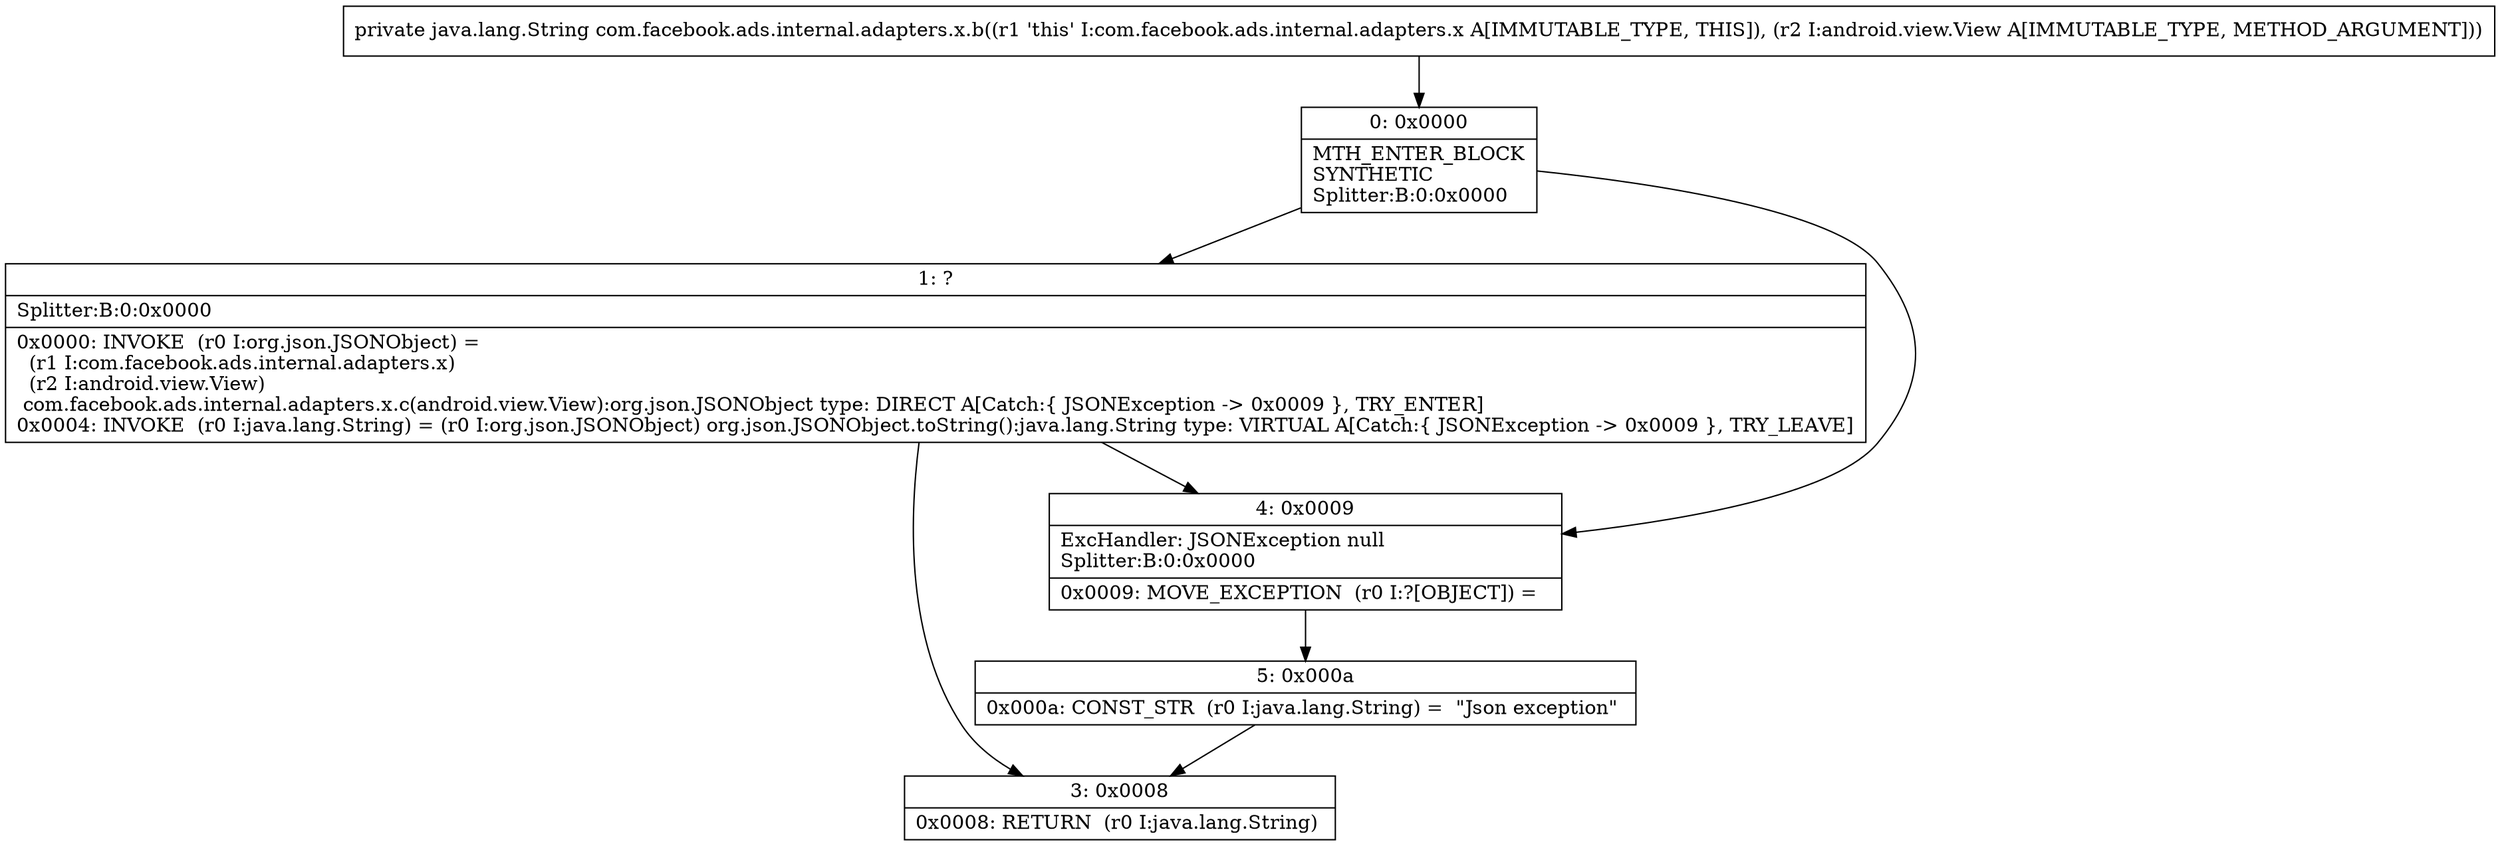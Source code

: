 digraph "CFG forcom.facebook.ads.internal.adapters.x.b(Landroid\/view\/View;)Ljava\/lang\/String;" {
Node_0 [shape=record,label="{0\:\ 0x0000|MTH_ENTER_BLOCK\lSYNTHETIC\lSplitter:B:0:0x0000\l}"];
Node_1 [shape=record,label="{1\:\ ?|Splitter:B:0:0x0000\l|0x0000: INVOKE  (r0 I:org.json.JSONObject) = \l  (r1 I:com.facebook.ads.internal.adapters.x)\l  (r2 I:android.view.View)\l com.facebook.ads.internal.adapters.x.c(android.view.View):org.json.JSONObject type: DIRECT A[Catch:\{ JSONException \-\> 0x0009 \}, TRY_ENTER]\l0x0004: INVOKE  (r0 I:java.lang.String) = (r0 I:org.json.JSONObject) org.json.JSONObject.toString():java.lang.String type: VIRTUAL A[Catch:\{ JSONException \-\> 0x0009 \}, TRY_LEAVE]\l}"];
Node_3 [shape=record,label="{3\:\ 0x0008|0x0008: RETURN  (r0 I:java.lang.String) \l}"];
Node_4 [shape=record,label="{4\:\ 0x0009|ExcHandler: JSONException null\lSplitter:B:0:0x0000\l|0x0009: MOVE_EXCEPTION  (r0 I:?[OBJECT]) =  \l}"];
Node_5 [shape=record,label="{5\:\ 0x000a|0x000a: CONST_STR  (r0 I:java.lang.String) =  \"Json exception\" \l}"];
MethodNode[shape=record,label="{private java.lang.String com.facebook.ads.internal.adapters.x.b((r1 'this' I:com.facebook.ads.internal.adapters.x A[IMMUTABLE_TYPE, THIS]), (r2 I:android.view.View A[IMMUTABLE_TYPE, METHOD_ARGUMENT])) }"];
MethodNode -> Node_0;
Node_0 -> Node_1;
Node_0 -> Node_4;
Node_1 -> Node_4;
Node_1 -> Node_3;
Node_4 -> Node_5;
Node_5 -> Node_3;
}

